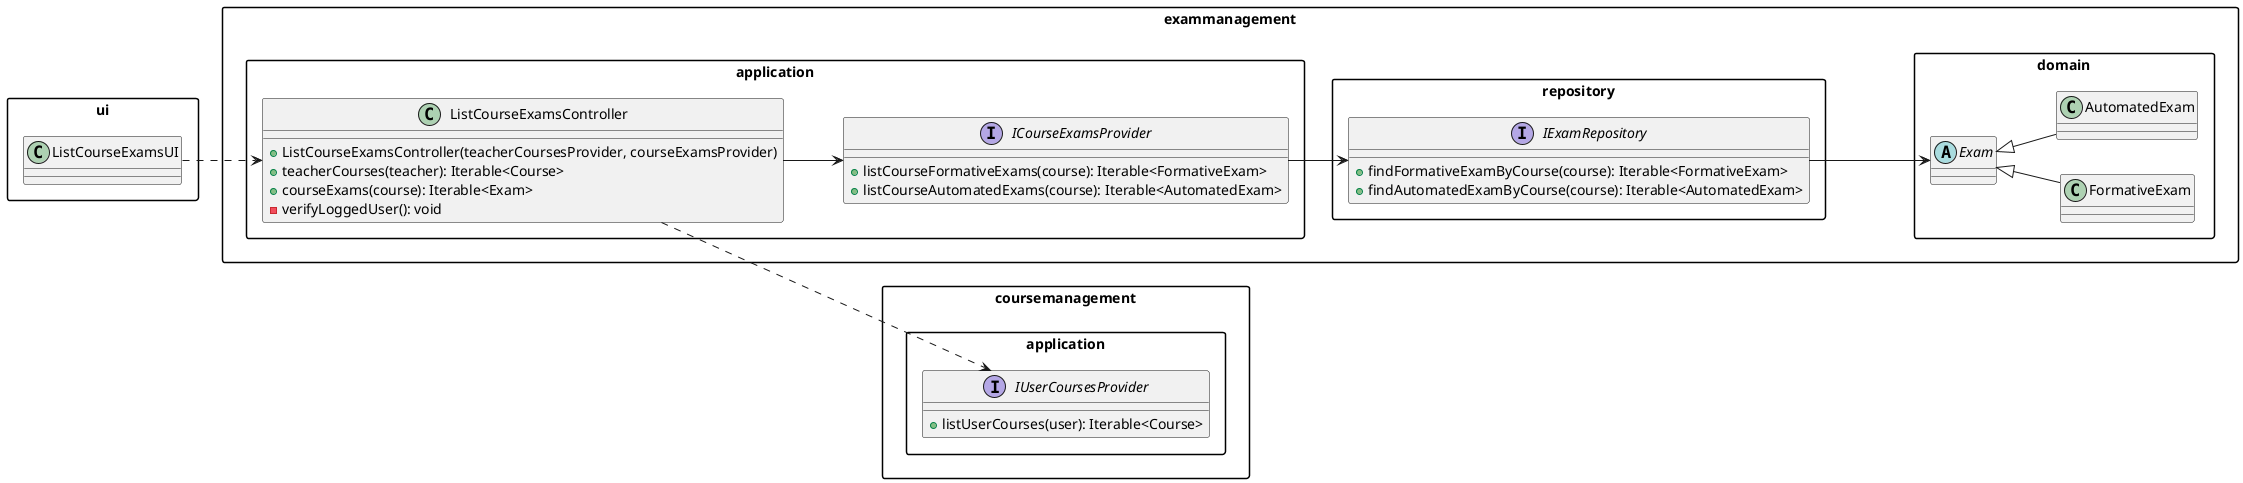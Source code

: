 @startuml

skinparam packageStyle rect
skinparam defaultFontName FG Virgil
skinparam shadowing false

left to right direction

package ui {

    class ListCourseExamsUI {}

}

package exammanagement {

    package application {

        class ListCourseExamsController {

            + ListCourseExamsController(teacherCoursesProvider, courseExamsProvider)
            + teacherCourses(teacher): Iterable<Course>
            + courseExams(course): Iterable<Exam>
            - verifyLoggedUser(): void

        }

        interface ICourseExamsProvider {

            + listCourseFormativeExams(course): Iterable<FormativeExam>
            + listCourseAutomatedExams(course): Iterable<AutomatedExam>

        }

    }

    package domain {

        abstract Exam {}

        class FormativeExam {}

        class AutomatedExam {}

    }

    package repository {

        interface IExamRepository {

            + findFormativeExamByCourse(course): Iterable<FormativeExam>
            + findAutomatedExamByCourse(course): Iterable<AutomatedExam>

        }

    }

}

package coursemanagement {

    package application {

        interface IUserCoursesProvider {

            + listUserCourses(user): Iterable<Course>

        }

    }

}

ListCourseExamsUI ..> ListCourseExamsController

ListCourseExamsController --> ICourseExamsProvider
ListCourseExamsController ..> IUserCoursesProvider

ICourseExamsProvider --> IExamRepository

IExamRepository ---> Exam

Exam <|-- FormativeExam
Exam <|-- AutomatedExam

@enduml